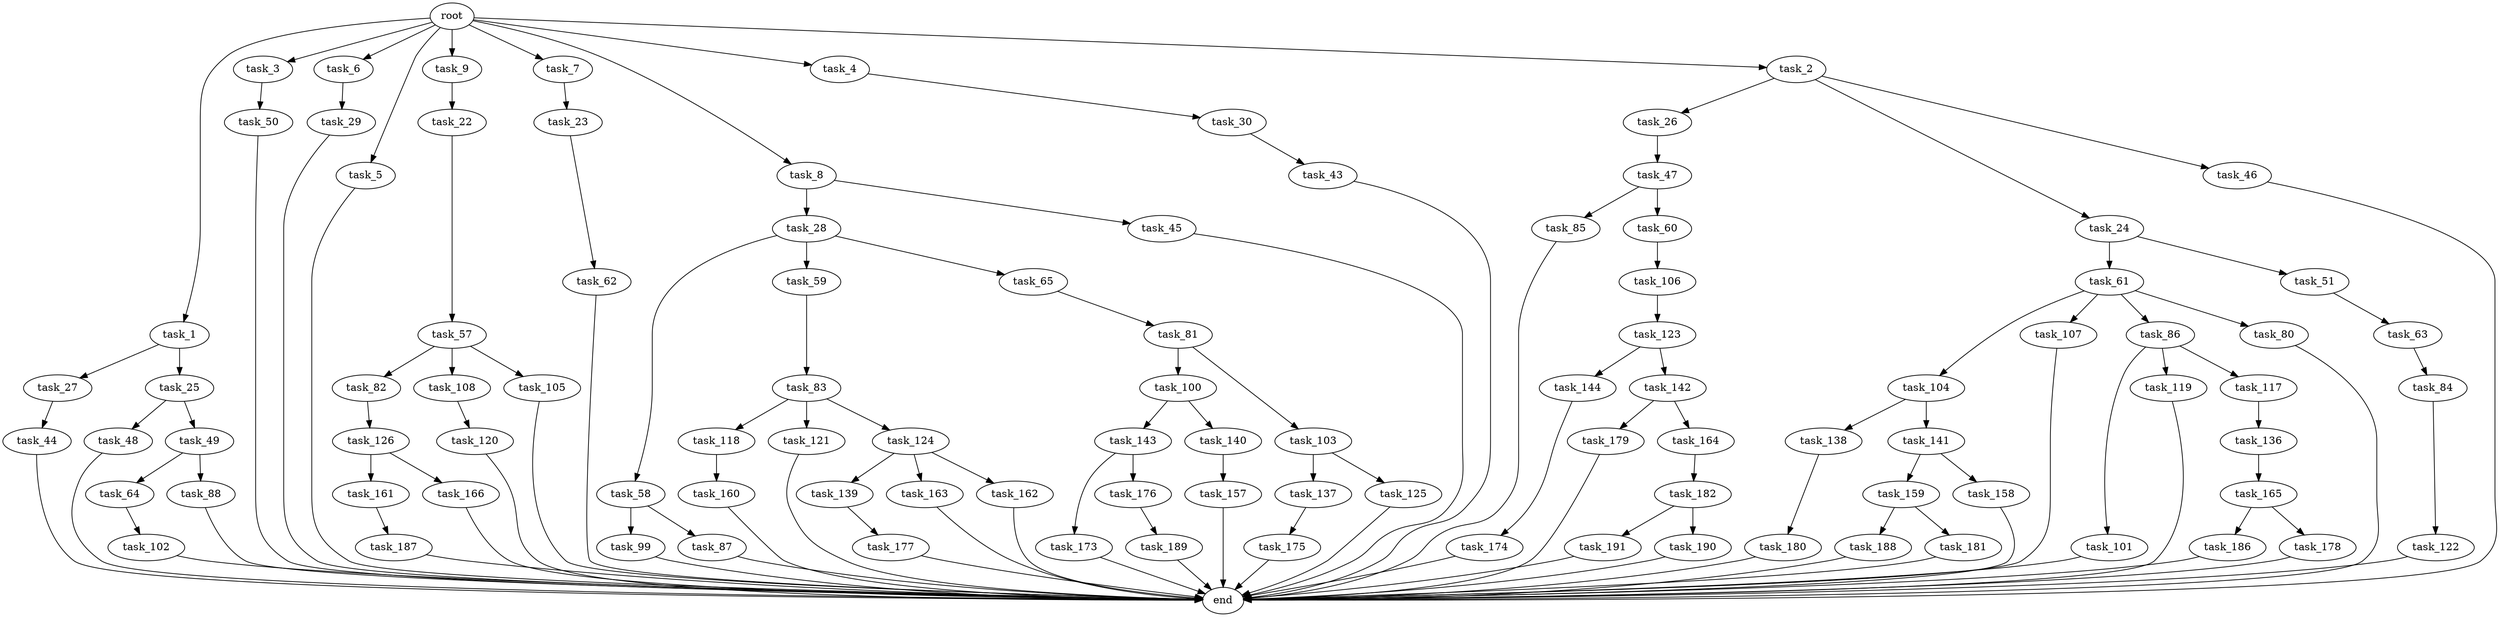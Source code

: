 digraph G {
  task_100 [size="695784701952.000000"];
  task_180 [size="695784701952.000000"];
  task_101 [size="34359738368.000000"];
  task_47 [size="137438953472.000000"];
  task_62 [size="309237645312.000000"];
  task_157 [size="137438953472.000000"];
  task_106 [size="77309411328.000000"];
  task_177 [size="695784701952.000000"];
  task_22 [size="420906795008.000000"];
  task_102 [size="420906795008.000000"];
  task_165 [size="309237645312.000000"];
  task_159 [size="309237645312.000000"];
  task_123 [size="214748364800.000000"];
  task_30 [size="309237645312.000000"];
  end [size="0.000000"];
  task_27 [size="137438953472.000000"];
  task_104 [size="77309411328.000000"];
  task_138 [size="34359738368.000000"];
  task_143 [size="695784701952.000000"];
  task_122 [size="695784701952.000000"];
  task_1 [size="1024.000000"];
  task_61 [size="77309411328.000000"];
  task_173 [size="420906795008.000000"];
  task_3 [size="1024.000000"];
  task_6 [size="1024.000000"];
  task_161 [size="420906795008.000000"];
  task_119 [size="34359738368.000000"];
  task_85 [size="858993459200.000000"];
  task_160 [size="137438953472.000000"];
  task_26 [size="549755813888.000000"];
  task_5 [size="1024.000000"];
  task_141 [size="34359738368.000000"];
  task_25 [size="137438953472.000000"];
  task_166 [size="420906795008.000000"];
  task_188 [size="214748364800.000000"];
  task_51 [size="77309411328.000000"];
  task_43 [size="309237645312.000000"];
  task_28 [size="34359738368.000000"];
  task_24 [size="549755813888.000000"];
  task_9 [size="1024.000000"];
  task_7 [size="1024.000000"];
  task_29 [size="137438953472.000000"];
  task_182 [size="695784701952.000000"];
  task_176 [size="420906795008.000000"];
  task_179 [size="309237645312.000000"];
  task_82 [size="695784701952.000000"];
  task_139 [size="309237645312.000000"];
  task_64 [size="695784701952.000000"];
  task_144 [size="34359738368.000000"];
  task_191 [size="549755813888.000000"];
  task_108 [size="695784701952.000000"];
  task_99 [size="695784701952.000000"];
  task_186 [size="695784701952.000000"];
  task_120 [size="858993459200.000000"];
  task_118 [size="695784701952.000000"];
  task_46 [size="549755813888.000000"];
  task_57 [size="214748364800.000000"];
  task_121 [size="695784701952.000000"];
  task_84 [size="309237645312.000000"];
  task_175 [size="309237645312.000000"];
  task_117 [size="34359738368.000000"];
  task_137 [size="77309411328.000000"];
  task_189 [size="420906795008.000000"];
  task_158 [size="309237645312.000000"];
  task_187 [size="309237645312.000000"];
  task_107 [size="77309411328.000000"];
  task_88 [size="695784701952.000000"];
  root [size="0.000000"];
  task_48 [size="309237645312.000000"];
  task_60 [size="858993459200.000000"];
  task_83 [size="77309411328.000000"];
  task_126 [size="34359738368.000000"];
  task_125 [size="77309411328.000000"];
  task_136 [size="77309411328.000000"];
  task_50 [size="549755813888.000000"];
  task_103 [size="695784701952.000000"];
  task_45 [size="34359738368.000000"];
  task_81 [size="695784701952.000000"];
  task_142 [size="34359738368.000000"];
  task_164 [size="309237645312.000000"];
  task_58 [size="695784701952.000000"];
  task_49 [size="309237645312.000000"];
  task_124 [size="695784701952.000000"];
  task_23 [size="137438953472.000000"];
  task_59 [size="695784701952.000000"];
  task_8 [size="1024.000000"];
  task_44 [size="420906795008.000000"];
  task_163 [size="309237645312.000000"];
  task_181 [size="214748364800.000000"];
  task_87 [size="695784701952.000000"];
  task_178 [size="695784701952.000000"];
  task_105 [size="695784701952.000000"];
  task_140 [size="695784701952.000000"];
  task_4 [size="1024.000000"];
  task_174 [size="420906795008.000000"];
  task_63 [size="137438953472.000000"];
  task_190 [size="549755813888.000000"];
  task_86 [size="77309411328.000000"];
  task_2 [size="1024.000000"];
  task_80 [size="77309411328.000000"];
  task_162 [size="309237645312.000000"];
  task_65 [size="695784701952.000000"];

  task_100 -> task_143 [size="679477248.000000"];
  task_100 -> task_140 [size="679477248.000000"];
  task_180 -> end [size="1.000000"];
  task_101 -> end [size="1.000000"];
  task_47 -> task_85 [size="838860800.000000"];
  task_47 -> task_60 [size="838860800.000000"];
  task_62 -> end [size="1.000000"];
  task_157 -> end [size="1.000000"];
  task_106 -> task_123 [size="209715200.000000"];
  task_177 -> end [size="1.000000"];
  task_22 -> task_57 [size="209715200.000000"];
  task_102 -> end [size="1.000000"];
  task_165 -> task_178 [size="679477248.000000"];
  task_165 -> task_186 [size="679477248.000000"];
  task_159 -> task_188 [size="209715200.000000"];
  task_159 -> task_181 [size="209715200.000000"];
  task_123 -> task_142 [size="33554432.000000"];
  task_123 -> task_144 [size="33554432.000000"];
  task_30 -> task_43 [size="301989888.000000"];
  task_27 -> task_44 [size="411041792.000000"];
  task_104 -> task_138 [size="33554432.000000"];
  task_104 -> task_141 [size="33554432.000000"];
  task_138 -> task_180 [size="679477248.000000"];
  task_143 -> task_176 [size="411041792.000000"];
  task_143 -> task_173 [size="411041792.000000"];
  task_122 -> end [size="1.000000"];
  task_1 -> task_27 [size="134217728.000000"];
  task_1 -> task_25 [size="134217728.000000"];
  task_61 -> task_80 [size="75497472.000000"];
  task_61 -> task_86 [size="75497472.000000"];
  task_61 -> task_107 [size="75497472.000000"];
  task_61 -> task_104 [size="75497472.000000"];
  task_173 -> end [size="1.000000"];
  task_3 -> task_50 [size="536870912.000000"];
  task_6 -> task_29 [size="134217728.000000"];
  task_161 -> task_187 [size="301989888.000000"];
  task_119 -> end [size="1.000000"];
  task_85 -> end [size="1.000000"];
  task_160 -> end [size="1.000000"];
  task_26 -> task_47 [size="134217728.000000"];
  task_5 -> end [size="1.000000"];
  task_141 -> task_158 [size="301989888.000000"];
  task_141 -> task_159 [size="301989888.000000"];
  task_25 -> task_48 [size="301989888.000000"];
  task_25 -> task_49 [size="301989888.000000"];
  task_166 -> end [size="1.000000"];
  task_188 -> end [size="1.000000"];
  task_51 -> task_63 [size="134217728.000000"];
  task_43 -> end [size="1.000000"];
  task_28 -> task_58 [size="679477248.000000"];
  task_28 -> task_59 [size="679477248.000000"];
  task_28 -> task_65 [size="679477248.000000"];
  task_24 -> task_61 [size="75497472.000000"];
  task_24 -> task_51 [size="75497472.000000"];
  task_9 -> task_22 [size="411041792.000000"];
  task_7 -> task_23 [size="134217728.000000"];
  task_29 -> end [size="1.000000"];
  task_182 -> task_190 [size="536870912.000000"];
  task_182 -> task_191 [size="536870912.000000"];
  task_176 -> task_189 [size="411041792.000000"];
  task_179 -> end [size="1.000000"];
  task_82 -> task_126 [size="33554432.000000"];
  task_139 -> task_177 [size="679477248.000000"];
  task_64 -> task_102 [size="411041792.000000"];
  task_144 -> task_174 [size="411041792.000000"];
  task_191 -> end [size="1.000000"];
  task_108 -> task_120 [size="838860800.000000"];
  task_99 -> end [size="1.000000"];
  task_186 -> end [size="1.000000"];
  task_120 -> end [size="1.000000"];
  task_118 -> task_160 [size="134217728.000000"];
  task_46 -> end [size="1.000000"];
  task_57 -> task_82 [size="679477248.000000"];
  task_57 -> task_105 [size="679477248.000000"];
  task_57 -> task_108 [size="679477248.000000"];
  task_121 -> end [size="1.000000"];
  task_84 -> task_122 [size="679477248.000000"];
  task_175 -> end [size="1.000000"];
  task_117 -> task_136 [size="75497472.000000"];
  task_137 -> task_175 [size="301989888.000000"];
  task_189 -> end [size="1.000000"];
  task_158 -> end [size="1.000000"];
  task_187 -> end [size="1.000000"];
  task_107 -> end [size="1.000000"];
  task_88 -> end [size="1.000000"];
  root -> task_9 [size="1.000000"];
  root -> task_5 [size="1.000000"];
  root -> task_7 [size="1.000000"];
  root -> task_2 [size="1.000000"];
  root -> task_1 [size="1.000000"];
  root -> task_8 [size="1.000000"];
  root -> task_4 [size="1.000000"];
  root -> task_3 [size="1.000000"];
  root -> task_6 [size="1.000000"];
  task_48 -> end [size="1.000000"];
  task_60 -> task_106 [size="75497472.000000"];
  task_83 -> task_121 [size="679477248.000000"];
  task_83 -> task_118 [size="679477248.000000"];
  task_83 -> task_124 [size="679477248.000000"];
  task_126 -> task_161 [size="411041792.000000"];
  task_126 -> task_166 [size="411041792.000000"];
  task_125 -> end [size="1.000000"];
  task_136 -> task_165 [size="301989888.000000"];
  task_50 -> end [size="1.000000"];
  task_103 -> task_137 [size="75497472.000000"];
  task_103 -> task_125 [size="75497472.000000"];
  task_45 -> end [size="1.000000"];
  task_81 -> task_100 [size="679477248.000000"];
  task_81 -> task_103 [size="679477248.000000"];
  task_142 -> task_164 [size="301989888.000000"];
  task_142 -> task_179 [size="301989888.000000"];
  task_164 -> task_182 [size="679477248.000000"];
  task_58 -> task_99 [size="679477248.000000"];
  task_58 -> task_87 [size="679477248.000000"];
  task_49 -> task_88 [size="679477248.000000"];
  task_49 -> task_64 [size="679477248.000000"];
  task_124 -> task_163 [size="301989888.000000"];
  task_124 -> task_139 [size="301989888.000000"];
  task_124 -> task_162 [size="301989888.000000"];
  task_23 -> task_62 [size="301989888.000000"];
  task_59 -> task_83 [size="75497472.000000"];
  task_8 -> task_45 [size="33554432.000000"];
  task_8 -> task_28 [size="33554432.000000"];
  task_44 -> end [size="1.000000"];
  task_163 -> end [size="1.000000"];
  task_181 -> end [size="1.000000"];
  task_87 -> end [size="1.000000"];
  task_178 -> end [size="1.000000"];
  task_105 -> end [size="1.000000"];
  task_140 -> task_157 [size="134217728.000000"];
  task_4 -> task_30 [size="301989888.000000"];
  task_174 -> end [size="1.000000"];
  task_63 -> task_84 [size="301989888.000000"];
  task_190 -> end [size="1.000000"];
  task_86 -> task_117 [size="33554432.000000"];
  task_86 -> task_119 [size="33554432.000000"];
  task_86 -> task_101 [size="33554432.000000"];
  task_2 -> task_24 [size="536870912.000000"];
  task_2 -> task_26 [size="536870912.000000"];
  task_2 -> task_46 [size="536870912.000000"];
  task_80 -> end [size="1.000000"];
  task_162 -> end [size="1.000000"];
  task_65 -> task_81 [size="679477248.000000"];
}
